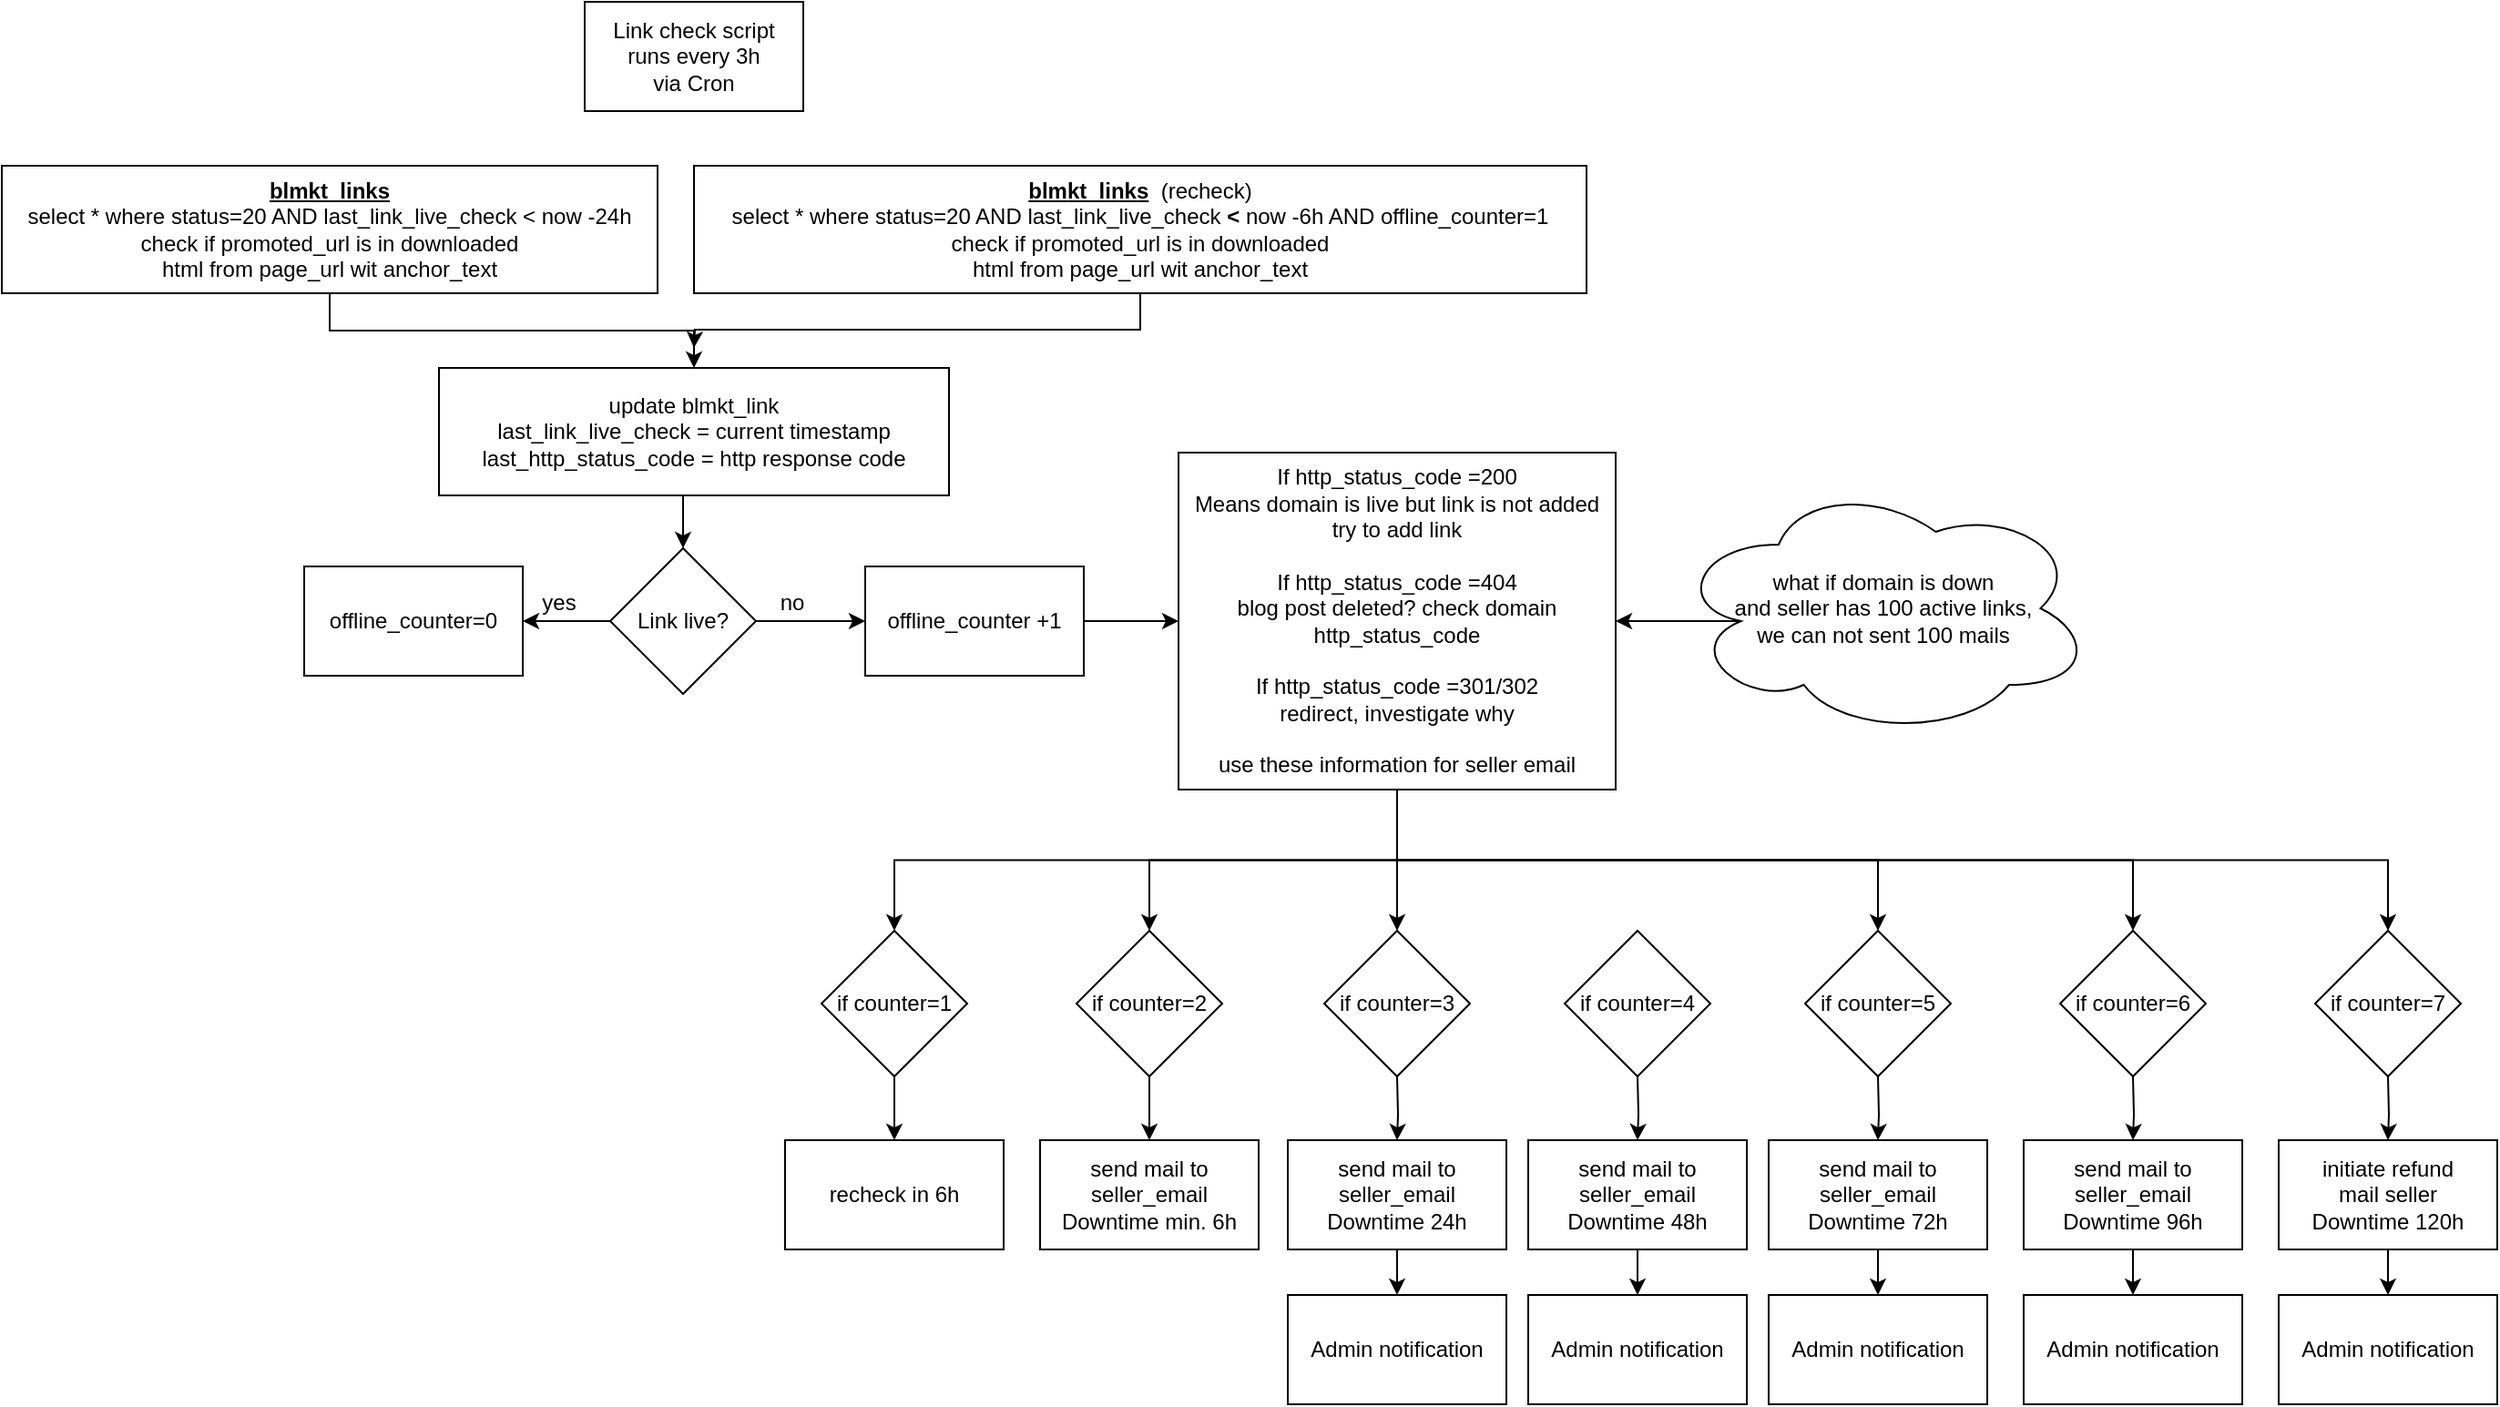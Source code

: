 <mxfile version="14.7.4" type="embed"><diagram id="23iRSUPoRavnBvh4doch" name="Page-1"><mxGraphModel dx="1662" dy="722" grid="1" gridSize="10" guides="1" tooltips="1" connect="1" arrows="1" fold="1" page="1" pageScale="1" pageWidth="827" pageHeight="1169" math="0" shadow="0"><root><mxCell id="0"/><mxCell id="1" parent="0"/><mxCell id="3" value="Link check script&lt;br&gt;runs every 3h &lt;br&gt;via Cron" style="rounded=0;whiteSpace=wrap;html=1;" parent="1" vertex="1"><mxGeometry x="340" y="10" width="120" height="60" as="geometry"/></mxCell><mxCell id="14" style="edgeStyle=orthogonalEdgeStyle;rounded=0;orthogonalLoop=1;jettySize=auto;html=1;exitX=0.5;exitY=1;exitDx=0;exitDy=0;" parent="1" source="4" target="13" edge="1"><mxGeometry relative="1" as="geometry"/></mxCell><mxCell id="4" value="&lt;u style=&quot;font-weight: bold&quot;&gt;blmkt_links&lt;/u&gt;&lt;br&gt;select * where status=20 AND last_link_live_check &amp;lt; now -24h&lt;br&gt;check if promoted_url is in downloaded&lt;br&gt;html from page_url wit anchor_text" style="rounded=0;whiteSpace=wrap;html=1;" parent="1" vertex="1"><mxGeometry x="20" y="100" width="360" height="70" as="geometry"/></mxCell><mxCell id="7" value="" style="edgeStyle=orthogonalEdgeStyle;rounded=0;orthogonalLoop=1;jettySize=auto;html=1;" parent="1" source="5" target="6" edge="1"><mxGeometry relative="1" as="geometry"/></mxCell><mxCell id="9" value="" style="edgeStyle=orthogonalEdgeStyle;rounded=0;orthogonalLoop=1;jettySize=auto;html=1;" parent="1" source="5" target="8" edge="1"><mxGeometry relative="1" as="geometry"/></mxCell><mxCell id="5" value="Link live?" style="rhombus;whiteSpace=wrap;html=1;" parent="1" vertex="1"><mxGeometry x="354" y="310" width="80" height="80" as="geometry"/></mxCell><mxCell id="6" value="offline_counter=0" style="whiteSpace=wrap;html=1;" parent="1" vertex="1"><mxGeometry x="186" y="320" width="120" height="60" as="geometry"/></mxCell><mxCell id="52" style="edgeStyle=orthogonalEdgeStyle;rounded=0;orthogonalLoop=1;jettySize=auto;html=1;exitX=0.5;exitY=1;exitDx=0;exitDy=0;entryX=0.5;entryY=0;entryDx=0;entryDy=0;" parent="1" source="59" target="51" edge="1"><mxGeometry relative="1" as="geometry"/></mxCell><mxCell id="60" style="edgeStyle=orthogonalEdgeStyle;rounded=0;orthogonalLoop=1;jettySize=auto;html=1;exitX=1;exitY=0.5;exitDx=0;exitDy=0;entryX=0;entryY=0.5;entryDx=0;entryDy=0;" edge="1" parent="1" source="8" target="59"><mxGeometry relative="1" as="geometry"/></mxCell><mxCell id="8" value="offline_counter +1" style="whiteSpace=wrap;html=1;" parent="1" vertex="1"><mxGeometry x="494" y="320" width="120" height="60" as="geometry"/></mxCell><mxCell id="10" value="no" style="text;html=1;strokeColor=none;fillColor=none;align=center;verticalAlign=middle;whiteSpace=wrap;rounded=0;" parent="1" vertex="1"><mxGeometry x="434" y="330" width="40" height="20" as="geometry"/></mxCell><mxCell id="11" value="yes" style="text;html=1;strokeColor=none;fillColor=none;align=center;verticalAlign=middle;whiteSpace=wrap;rounded=0;" parent="1" vertex="1"><mxGeometry x="306" y="330" width="40" height="20" as="geometry"/></mxCell><mxCell id="15" style="edgeStyle=orthogonalEdgeStyle;rounded=0;orthogonalLoop=1;jettySize=auto;html=1;exitX=0.5;exitY=1;exitDx=0;exitDy=0;entryX=0.5;entryY=0;entryDx=0;entryDy=0;" parent="1" source="13" target="5" edge="1"><mxGeometry relative="1" as="geometry"/></mxCell><mxCell id="13" value="update blmkt_link&lt;br&gt;last_link_live_check =&amp;nbsp;current timestamp&lt;br&gt;last_http_status_code = http response code" style="rounded=0;whiteSpace=wrap;html=1;" parent="1" vertex="1"><mxGeometry x="260" y="211" width="280" height="70" as="geometry"/></mxCell><mxCell id="19" value="" style="edgeStyle=orthogonalEdgeStyle;rounded=0;orthogonalLoop=1;jettySize=auto;html=1;" parent="1" source="16" target="18" edge="1"><mxGeometry relative="1" as="geometry"/></mxCell><mxCell id="16" value="if counter=2" style="rhombus;whiteSpace=wrap;html=1;" parent="1" vertex="1"><mxGeometry x="610" y="520" width="80" height="80" as="geometry"/></mxCell><mxCell id="18" value="send mail to seller_email&lt;br&gt;Downtime min. 6h" style="whiteSpace=wrap;html=1;" parent="1" vertex="1"><mxGeometry x="590" y="635" width="120" height="60" as="geometry"/></mxCell><mxCell id="20" value="" style="edgeStyle=orthogonalEdgeStyle;rounded=0;orthogonalLoop=1;jettySize=auto;html=1;" parent="1" target="21" edge="1"><mxGeometry relative="1" as="geometry"><mxPoint x="786" y="600" as="sourcePoint"/></mxGeometry></mxCell><mxCell id="54" style="edgeStyle=orthogonalEdgeStyle;rounded=0;orthogonalLoop=1;jettySize=auto;html=1;exitX=0.5;exitY=1;exitDx=0;exitDy=0;entryX=0.5;entryY=0;entryDx=0;entryDy=0;" edge="1" parent="1" source="21" target="53"><mxGeometry relative="1" as="geometry"/></mxCell><mxCell id="21" value="send mail to seller_email&lt;br&gt;Downtime 24h" style="whiteSpace=wrap;html=1;" parent="1" vertex="1"><mxGeometry x="726" y="635" width="120" height="60" as="geometry"/></mxCell><mxCell id="22" value="if counter=3" style="rhombus;whiteSpace=wrap;html=1;" parent="1" vertex="1"><mxGeometry x="746" y="520" width="80" height="80" as="geometry"/></mxCell><mxCell id="25" value="" style="edgeStyle=orthogonalEdgeStyle;rounded=0;orthogonalLoop=1;jettySize=auto;html=1;" parent="1" source="26" target="27" edge="1"><mxGeometry relative="1" as="geometry"/></mxCell><mxCell id="26" value="if counter=1" style="rhombus;whiteSpace=wrap;html=1;" parent="1" vertex="1"><mxGeometry x="470" y="520" width="80" height="80" as="geometry"/></mxCell><mxCell id="27" value="recheck in 6h" style="whiteSpace=wrap;html=1;" parent="1" vertex="1"><mxGeometry x="450" y="635" width="120" height="60" as="geometry"/></mxCell><mxCell id="44" style="edgeStyle=orthogonalEdgeStyle;rounded=0;orthogonalLoop=1;jettySize=auto;html=1;exitX=0.5;exitY=1;exitDx=0;exitDy=0;" parent="1" source="43" edge="1"><mxGeometry relative="1" as="geometry"><mxPoint x="400" y="200" as="targetPoint"/></mxGeometry></mxCell><mxCell id="43" value="&lt;u style=&quot;font-weight: bold&quot;&gt;blmkt_links&lt;/u&gt;&amp;nbsp; (recheck)&lt;br&gt;select * where status=20 AND last_link_live_check &lt;b&gt;&amp;lt;&lt;/b&gt; now -6h AND offline_counter=1&lt;br&gt;check if promoted_url is in downloaded&lt;br&gt;html from page_url wit anchor_text" style="rounded=0;whiteSpace=wrap;html=1;" parent="1" vertex="1"><mxGeometry x="400" y="100" width="490" height="70" as="geometry"/></mxCell><mxCell id="45" value="" style="edgeStyle=orthogonalEdgeStyle;rounded=0;orthogonalLoop=1;jettySize=auto;html=1;" parent="1" target="46" edge="1"><mxGeometry relative="1" as="geometry"><mxPoint x="918" y="600" as="sourcePoint"/></mxGeometry></mxCell><mxCell id="57" style="edgeStyle=orthogonalEdgeStyle;rounded=0;orthogonalLoop=1;jettySize=auto;html=1;exitX=0.5;exitY=1;exitDx=0;exitDy=0;entryX=0.5;entryY=0;entryDx=0;entryDy=0;" edge="1" parent="1" source="46" target="55"><mxGeometry relative="1" as="geometry"/></mxCell><mxCell id="46" value="send mail to seller_email&lt;br&gt;Downtime 48h" style="whiteSpace=wrap;html=1;" parent="1" vertex="1"><mxGeometry x="858" y="635" width="120" height="60" as="geometry"/></mxCell><mxCell id="47" value="if counter=4" style="rhombus;whiteSpace=wrap;html=1;" parent="1" vertex="1"><mxGeometry x="878" y="520" width="80" height="80" as="geometry"/></mxCell><mxCell id="49" value="" style="edgeStyle=orthogonalEdgeStyle;rounded=0;orthogonalLoop=1;jettySize=auto;html=1;" parent="1" target="50" edge="1"><mxGeometry relative="1" as="geometry"><mxPoint x="1050" y="600" as="sourcePoint"/></mxGeometry></mxCell><mxCell id="58" style="edgeStyle=orthogonalEdgeStyle;rounded=0;orthogonalLoop=1;jettySize=auto;html=1;exitX=0.5;exitY=1;exitDx=0;exitDy=0;entryX=0.5;entryY=0;entryDx=0;entryDy=0;" edge="1" parent="1" source="50" target="56"><mxGeometry relative="1" as="geometry"/></mxCell><mxCell id="50" value="send mail to seller_email&lt;br&gt;Downtime 72h" style="whiteSpace=wrap;html=1;" parent="1" vertex="1"><mxGeometry x="990" y="635" width="120" height="60" as="geometry"/></mxCell><mxCell id="51" value="if counter=5" style="rhombus;whiteSpace=wrap;html=1;" parent="1" vertex="1"><mxGeometry x="1010" y="520" width="80" height="80" as="geometry"/></mxCell><mxCell id="53" value="Admin notification" style="whiteSpace=wrap;html=1;" vertex="1" parent="1"><mxGeometry x="726" y="720" width="120" height="60" as="geometry"/></mxCell><mxCell id="55" value="Admin notification" style="whiteSpace=wrap;html=1;" vertex="1" parent="1"><mxGeometry x="858" y="720" width="120" height="60" as="geometry"/></mxCell><mxCell id="56" value="Admin notification" style="whiteSpace=wrap;html=1;" vertex="1" parent="1"><mxGeometry x="990" y="720" width="120" height="60" as="geometry"/></mxCell><mxCell id="65" style="edgeStyle=orthogonalEdgeStyle;rounded=0;orthogonalLoop=1;jettySize=auto;html=1;exitX=0.5;exitY=1;exitDx=0;exitDy=0;entryX=0.5;entryY=0;entryDx=0;entryDy=0;" edge="1" parent="1" source="59" target="22"><mxGeometry relative="1" as="geometry"/></mxCell><mxCell id="66" style="edgeStyle=orthogonalEdgeStyle;rounded=0;orthogonalLoop=1;jettySize=auto;html=1;exitX=0.5;exitY=1;exitDx=0;exitDy=0;entryX=0.5;entryY=0;entryDx=0;entryDy=0;" edge="1" parent="1" source="59" target="16"><mxGeometry relative="1" as="geometry"/></mxCell><mxCell id="67" style="edgeStyle=orthogonalEdgeStyle;rounded=0;orthogonalLoop=1;jettySize=auto;html=1;exitX=0.5;exitY=1;exitDx=0;exitDy=0;entryX=0.5;entryY=0;entryDx=0;entryDy=0;" edge="1" parent="1" source="59" target="26"><mxGeometry relative="1" as="geometry"/></mxCell><mxCell id="81" style="edgeStyle=orthogonalEdgeStyle;rounded=0;orthogonalLoop=1;jettySize=auto;html=1;exitX=0.5;exitY=1;exitDx=0;exitDy=0;entryX=0.5;entryY=0;entryDx=0;entryDy=0;" edge="1" parent="1" source="59" target="79"><mxGeometry relative="1" as="geometry"/></mxCell><mxCell id="87" style="edgeStyle=orthogonalEdgeStyle;rounded=0;orthogonalLoop=1;jettySize=auto;html=1;exitX=0.5;exitY=1;exitDx=0;exitDy=0;entryX=0.5;entryY=0;entryDx=0;entryDy=0;" edge="1" parent="1" source="59" target="85"><mxGeometry relative="1" as="geometry"/></mxCell><mxCell id="59" value="If http_status_code =200&lt;br&gt;Means domain is live but link is not added&lt;br&gt;try to add link&lt;br&gt;&lt;br&gt;If http_status_code =404&lt;br&gt;blog post deleted? check domain http_status_code&lt;br&gt;&lt;br&gt;If http_status_code =301/302&lt;br&gt;redirect, investigate why&lt;br&gt;&lt;br&gt;use these information for seller email" style="whiteSpace=wrap;html=1;" vertex="1" parent="1"><mxGeometry x="666" y="257.5" width="240" height="185" as="geometry"/></mxCell><mxCell id="75" style="edgeStyle=orthogonalEdgeStyle;rounded=0;orthogonalLoop=1;jettySize=auto;html=1;exitX=0.16;exitY=0.55;exitDx=0;exitDy=0;exitPerimeter=0;" edge="1" parent="1" source="68" target="59"><mxGeometry relative="1" as="geometry"/></mxCell><mxCell id="68" value="what if domain is down &lt;br&gt;and seller has 100 active links, &lt;br&gt;we can not sent 100 mails" style="ellipse;shape=cloud;whiteSpace=wrap;html=1;" vertex="1" parent="1"><mxGeometry x="938" y="273" width="230" height="140" as="geometry"/></mxCell><mxCell id="76" value="" style="edgeStyle=orthogonalEdgeStyle;rounded=0;orthogonalLoop=1;jettySize=auto;html=1;" edge="1" target="78" parent="1"><mxGeometry relative="1" as="geometry"><mxPoint x="1190" y="600" as="sourcePoint"/></mxGeometry></mxCell><mxCell id="77" style="edgeStyle=orthogonalEdgeStyle;rounded=0;orthogonalLoop=1;jettySize=auto;html=1;exitX=0.5;exitY=1;exitDx=0;exitDy=0;entryX=0.5;entryY=0;entryDx=0;entryDy=0;" edge="1" source="78" target="80" parent="1"><mxGeometry relative="1" as="geometry"/></mxCell><mxCell id="78" value="send mail to seller_email&lt;br&gt;Downtime 96h" style="whiteSpace=wrap;html=1;" vertex="1" parent="1"><mxGeometry x="1130" y="635" width="120" height="60" as="geometry"/></mxCell><mxCell id="79" value="if counter=6" style="rhombus;whiteSpace=wrap;html=1;" vertex="1" parent="1"><mxGeometry x="1150" y="520" width="80" height="80" as="geometry"/></mxCell><mxCell id="80" value="Admin notification" style="whiteSpace=wrap;html=1;" vertex="1" parent="1"><mxGeometry x="1130" y="720" width="120" height="60" as="geometry"/></mxCell><mxCell id="82" value="" style="edgeStyle=orthogonalEdgeStyle;rounded=0;orthogonalLoop=1;jettySize=auto;html=1;" edge="1" target="84" parent="1"><mxGeometry relative="1" as="geometry"><mxPoint x="1330" y="600" as="sourcePoint"/></mxGeometry></mxCell><mxCell id="83" style="edgeStyle=orthogonalEdgeStyle;rounded=0;orthogonalLoop=1;jettySize=auto;html=1;exitX=0.5;exitY=1;exitDx=0;exitDy=0;entryX=0.5;entryY=0;entryDx=0;entryDy=0;" edge="1" source="84" target="86" parent="1"><mxGeometry relative="1" as="geometry"/></mxCell><mxCell id="84" value="initiate refund&lt;br&gt;mail seller&lt;br&gt;Downtime 120h" style="whiteSpace=wrap;html=1;" vertex="1" parent="1"><mxGeometry x="1270" y="635" width="120" height="60" as="geometry"/></mxCell><mxCell id="85" value="if counter=7" style="rhombus;whiteSpace=wrap;html=1;" vertex="1" parent="1"><mxGeometry x="1290" y="520" width="80" height="80" as="geometry"/></mxCell><mxCell id="86" value="Admin notification" style="whiteSpace=wrap;html=1;" vertex="1" parent="1"><mxGeometry x="1270" y="720" width="120" height="60" as="geometry"/></mxCell></root></mxGraphModel></diagram></mxfile>